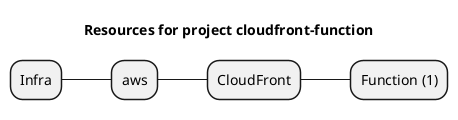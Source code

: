 @startmindmap
title Resources for project cloudfront-function
skinparam monochrome true
+ Infra
++ aws
+++ CloudFront
++++ Function (1)
@endmindmap